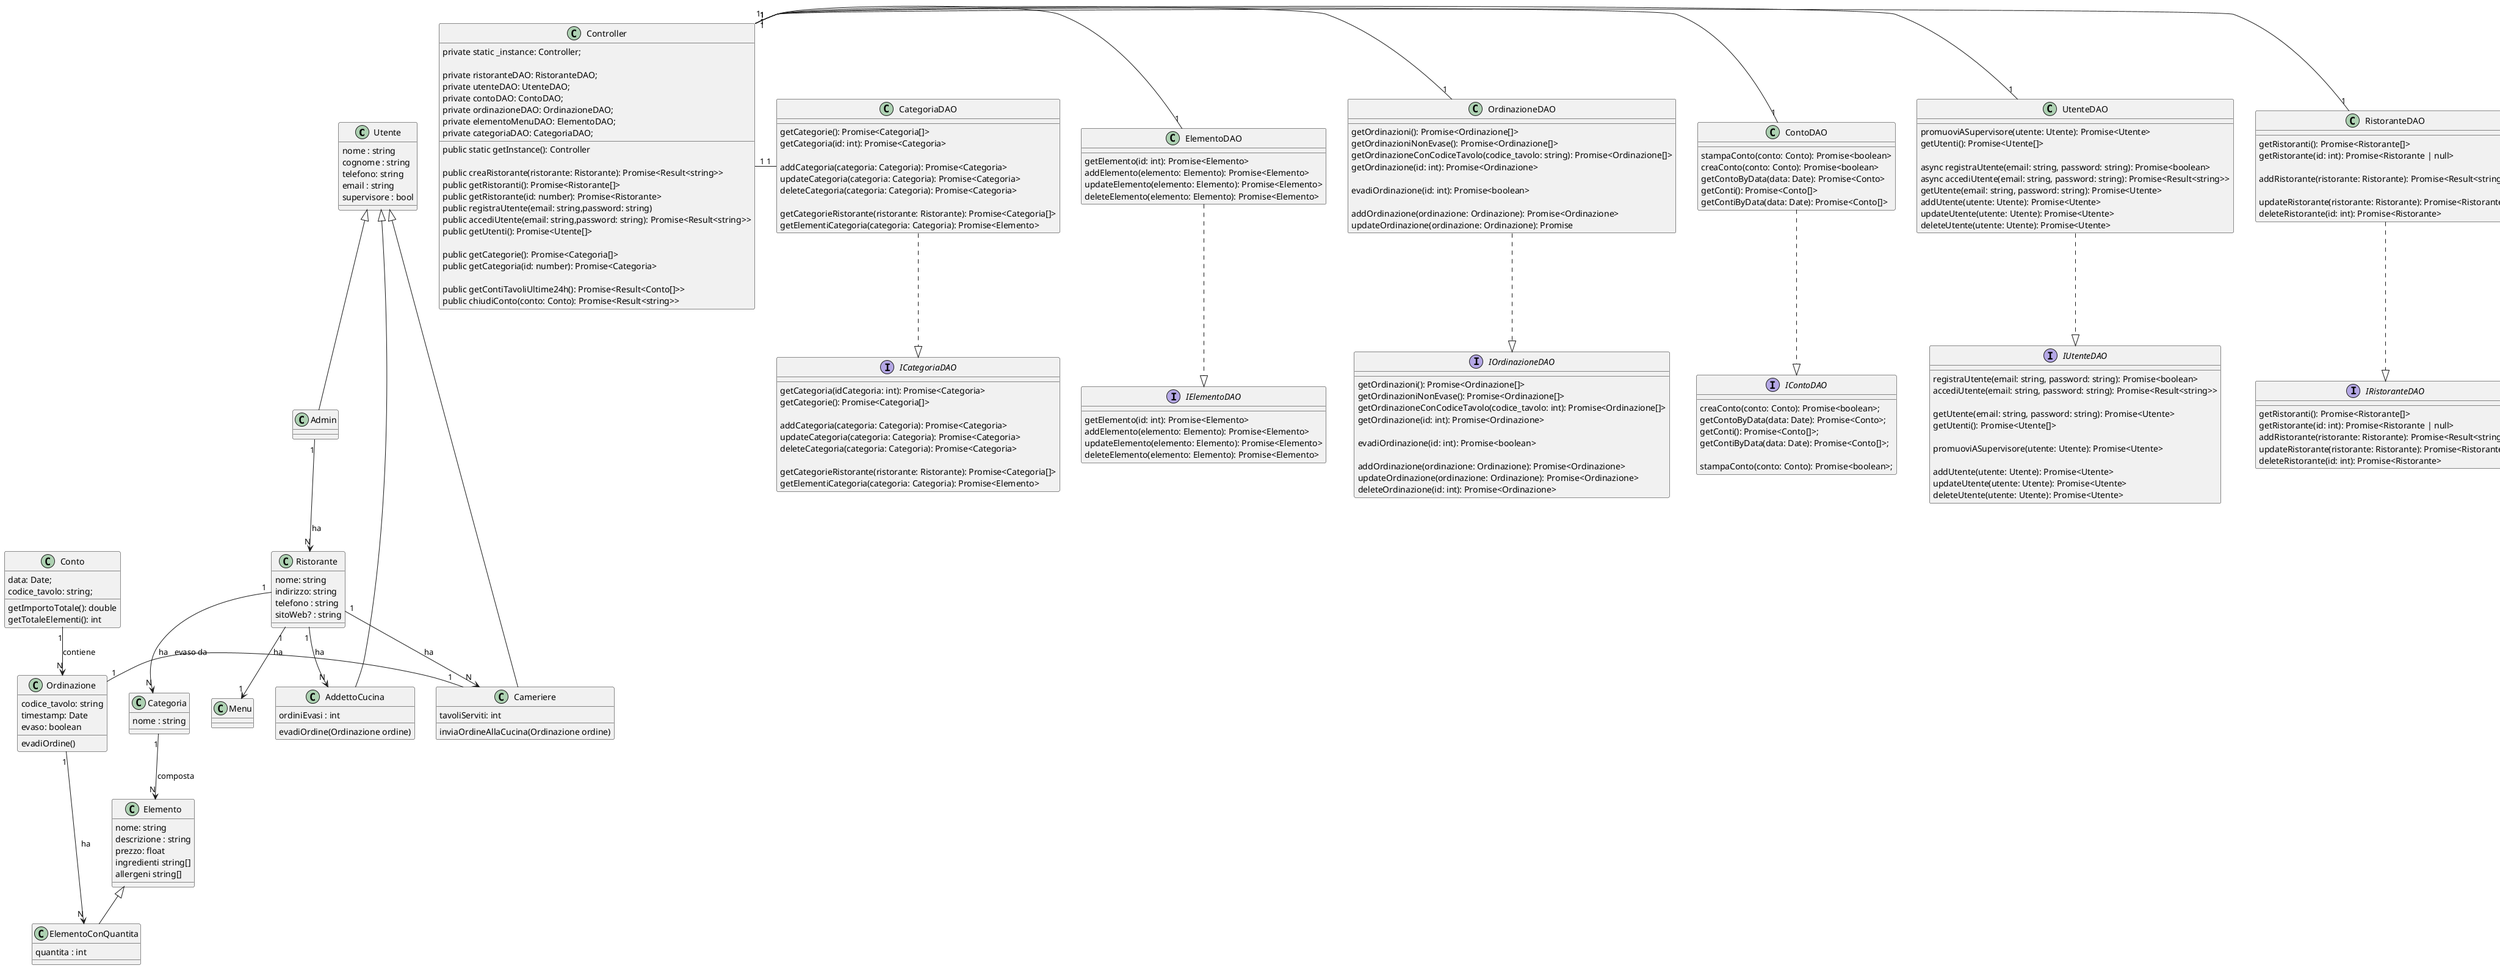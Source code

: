 @startuml diagramma

class Utente{
nome : string
cognome : string
telefono: string 
email : string
supervisore : bool
}


class Admin extends Utente{
}

class Cameriere extends Utente{
tavoliServiti: int
inviaOrdineAllaCucina(Ordinazione ordine)
}

class AddettoCucina extends Utente{
ordiniEvasi : int
evadiOrdine(Ordinazione ordine)
}


class Ristorante{
    nome: string
    indirizzo: string
    telefono : string
    sitoWeb? : string

}

Ristorante "1" --> "1" Menu: ha
Ristorante "1" --> "N" AddettoCucina: ha
Ristorante "1" --> "N" Cameriere: ha


class Elemento{
    nome: string
    descrizione : string
    prezzo: float
    ingredienti string[]
    allergeni string[]
}

class ElementoConQuantita extends Elemento{
    quantita : int
}

class Categoria{
nome : string
}

Categoria "1" --> "N" Elemento : composta

Ristorante "1" --> "N" Categoria : ha


class Conto{
    data: Date;
    codice_tavolo: string;

    getImportoTotale(): double 
    getTotaleElementi(): int 
}


Conto "1" --> "N" Ordinazione : contiene
Admin "1" --> "N" Ristorante : ha



class Ordinazione {
	codice_tavolo: string
	timestamp: Date
	evaso: boolean

    evadiOrdine()
}

Ordinazione "1" - "1" Cameriere: evaso da
Ordinazione "1" --> "N" ElementoConQuantita: ha


interface ICategoriaDAO {
	getCategoria(idCategoria: int): Promise<Categoria>
	getCategorie(): Promise<Categoria[]>

	addCategoria(categoria: Categoria): Promise<Categoria>
	updateCategoria(categoria: Categoria): Promise<Categoria>
	deleteCategoria(categoria: Categoria): Promise<Categoria>

	getCategorieRistorante(ristorante: Ristorante): Promise<Categoria[]>
	getElementiCategoria(categoria: Categoria): Promise<Elemento>
}

class CategoriaDAO {
	getCategorie(): Promise<Categoria[]> 
	getCategoria(id: int): Promise<Categoria> 

	addCategoria(categoria: Categoria): Promise<Categoria> 
	updateCategoria(categoria: Categoria): Promise<Categoria> 
	deleteCategoria(categoria: Categoria): Promise<Categoria> 
	
    getCategorieRistorante(ristorante: Ristorante): Promise<Categoria[]> 
	getElementiCategoria(categoria: Categoria): Promise<Elemento> 
}

CategoriaDAO ..|> ICategoriaDAO

interface IContoDAO {
    creaConto(conto: Conto): Promise<boolean>;
    getContoByData(data: Date): Promise<Conto>;
    getConti(): Promise<Conto[]>;
    getContiByData(data: Date): Promise<Conto[]>;
  
    stampaConto(conto: Conto): Promise<boolean>;
}

class ContoDAO {
    stampaConto(conto: Conto): Promise<boolean> 
    creaConto(conto: Conto): Promise<boolean> 
    getContoByData(data: Date): Promise<Conto> 
    getConti(): Promise<Conto[]> 
    getContiByData(data: Date): Promise<Conto[]> 
}

ContoDAO ..|> IContoDAO


interface IElementoDAO {
    getElemento(id: int): Promise<Elemento>
    addElemento(elemento: Elemento): Promise<Elemento>
    updateElemento(elemento: Elemento): Promise<Elemento>
    deleteElemento(elemento: Elemento): Promise<Elemento>

}

class ElementoDAO {
    getElemento(id: int): Promise<Elemento> 
    addElemento(elemento: Elemento): Promise<Elemento> 
    updateElemento(elemento: Elemento): Promise<Elemento> 
    deleteElemento(elemento: Elemento): Promise<Elemento> 
}

ElementoDAO ..|> IElementoDAO


interface IOrdinazioneDAO {
    getOrdinazioni(): Promise<Ordinazione[]>
    getOrdinazioniNonEvase(): Promise<Ordinazione[]>
    getOrdinazioneConCodiceTavolo(codice_tavolo: int): Promise<Ordinazione[]>
    getOrdinazione(id: int): Promise<Ordinazione>

    evadiOrdinazione(id: int): Promise<boolean>
    
    addOrdinazione(ordinazione: Ordinazione): Promise<Ordinazione>
    updateOrdinazione(ordinazione: Ordinazione): Promise<Ordinazione>
    deleteOrdinazione(id: int): Promise<Ordinazione>

}

class OrdinazioneDAO {
    getOrdinazioni(): Promise<Ordinazione[]> 
    getOrdinazioniNonEvase(): Promise<Ordinazione[]> 
    getOrdinazioneConCodiceTavolo(codice_tavolo: string): Promise<Ordinazione[]> 
    getOrdinazione(id: int): Promise<Ordinazione> 
    
    evadiOrdinazione(id: int): Promise<boolean> 
    
    addOrdinazione(ordinazione: Ordinazione): Promise<Ordinazione> 
    updateOrdinazione(ordinazione: Ordinazione): Promise
    
}

OrdinazioneDAO ..|> IOrdinazioneDAO


interface IRistoranteDAO {
	getRistoranti(): Promise<Ristorante[]>
	getRistorante(id: int): Promise<Ristorante | null>
	addRistorante(ristorante: Ristorante): Promise<Result<string>>
	updateRistorante(ristorante: Ristorante): Promise<Ristorante>
	deleteRistorante(id: int): Promise<Ristorante>
}

class RistoranteDAO {
	getRistoranti(): Promise<Ristorante[]> 
	getRistorante(id: int): Promise<Ristorante | null> 
	
    addRistorante(ristorante: Ristorante): Promise<Result<string>> 
	
    updateRistorante(ristorante: Ristorante): Promise<Ristorante> 
	deleteRistorante(id: int): Promise<Ristorante> 
}

RistoranteDAO ..|> IRistoranteDAO


interface IUtenteDAO {
	registraUtente(email: string, password: string): Promise<boolean>
	accediUtente(email: string, password: string): Promise<Result<string>>

	getUtente(email: string, password: string): Promise<Utente>
	getUtenti(): Promise<Utente[]>

	promuoviASupervisore(utente: Utente): Promise<Utente>

	addUtente(utente: Utente): Promise<Utente>
	updateUtente(utente: Utente): Promise<Utente>
	deleteUtente(utente: Utente): Promise<Utente>
}

class UtenteDAO {
	promuoviASupervisore(utente: Utente): Promise<Utente> 
	getUtenti(): Promise<Utente[]> 

	async registraUtente(email: string, password: string): Promise<boolean> 
	async accediUtente(email: string, password: string): Promise<Result<string>>
	getUtente(email: string, password: string): Promise<Utente> 
	addUtente(utente: Utente): Promise<Utente> 
	updateUtente(utente: Utente): Promise<Utente> 
	deleteUtente(utente: Utente): Promise<Utente> 
}

UtenteDAO ..|> IUtenteDAO


class Controller {
    
	private static _instance: Controller;

	private ristoranteDAO: RistoranteDAO;
	private utenteDAO: UtenteDAO;
	private contoDAO: ContoDAO;
	private ordinazioneDAO: OrdinazioneDAO;
	private elementoMenuDAO: ElementoDAO;
	private categoriaDAO: CategoriaDAO;

    public static getInstance(): Controller

	public creaRistorante(ristorante: Ristorante): Promise<Result<string>>
	public getRistoranti(): Promise<Ristorante[]>
	public getRistorante(id: number): Promise<Ristorante>
	public registraUtente(email: string,password: string)
	public accediUtente(email: string,password: string): Promise<Result<string>>
	public getUtenti(): Promise<Utente[]> 

	public getCategorie(): Promise<Categoria[]> 
	public getCategoria(id: number): Promise<Categoria> 

	public getContiTavoliUltime24h(): Promise<Result<Conto[]>>
	public chiudiConto(conto: Conto): Promise<Result<string>>
}

Controller "1" - "1" RistoranteDAO
Controller "1" - "1" UtenteDAO
Controller "1" - "1" ContoDAO
Controller "1" - "1" OrdinazioneDAO
Controller "1" - "1" ElementoDAO
Controller "1" - "1" CategoriaDAO


@enduml